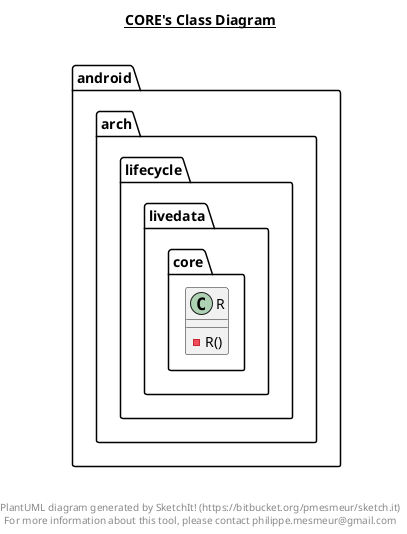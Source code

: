 @startuml

title __CORE's Class Diagram__\n

  namespace android.arch.lifecycle {
    namespace livedata {
      namespace core {
        class android.arch.lifecycle.livedata.core.R {
            - R()
        }
      }
    }
  }
  



right footer


PlantUML diagram generated by SketchIt! (https://bitbucket.org/pmesmeur/sketch.it)
For more information about this tool, please contact philippe.mesmeur@gmail.com
endfooter

@enduml
